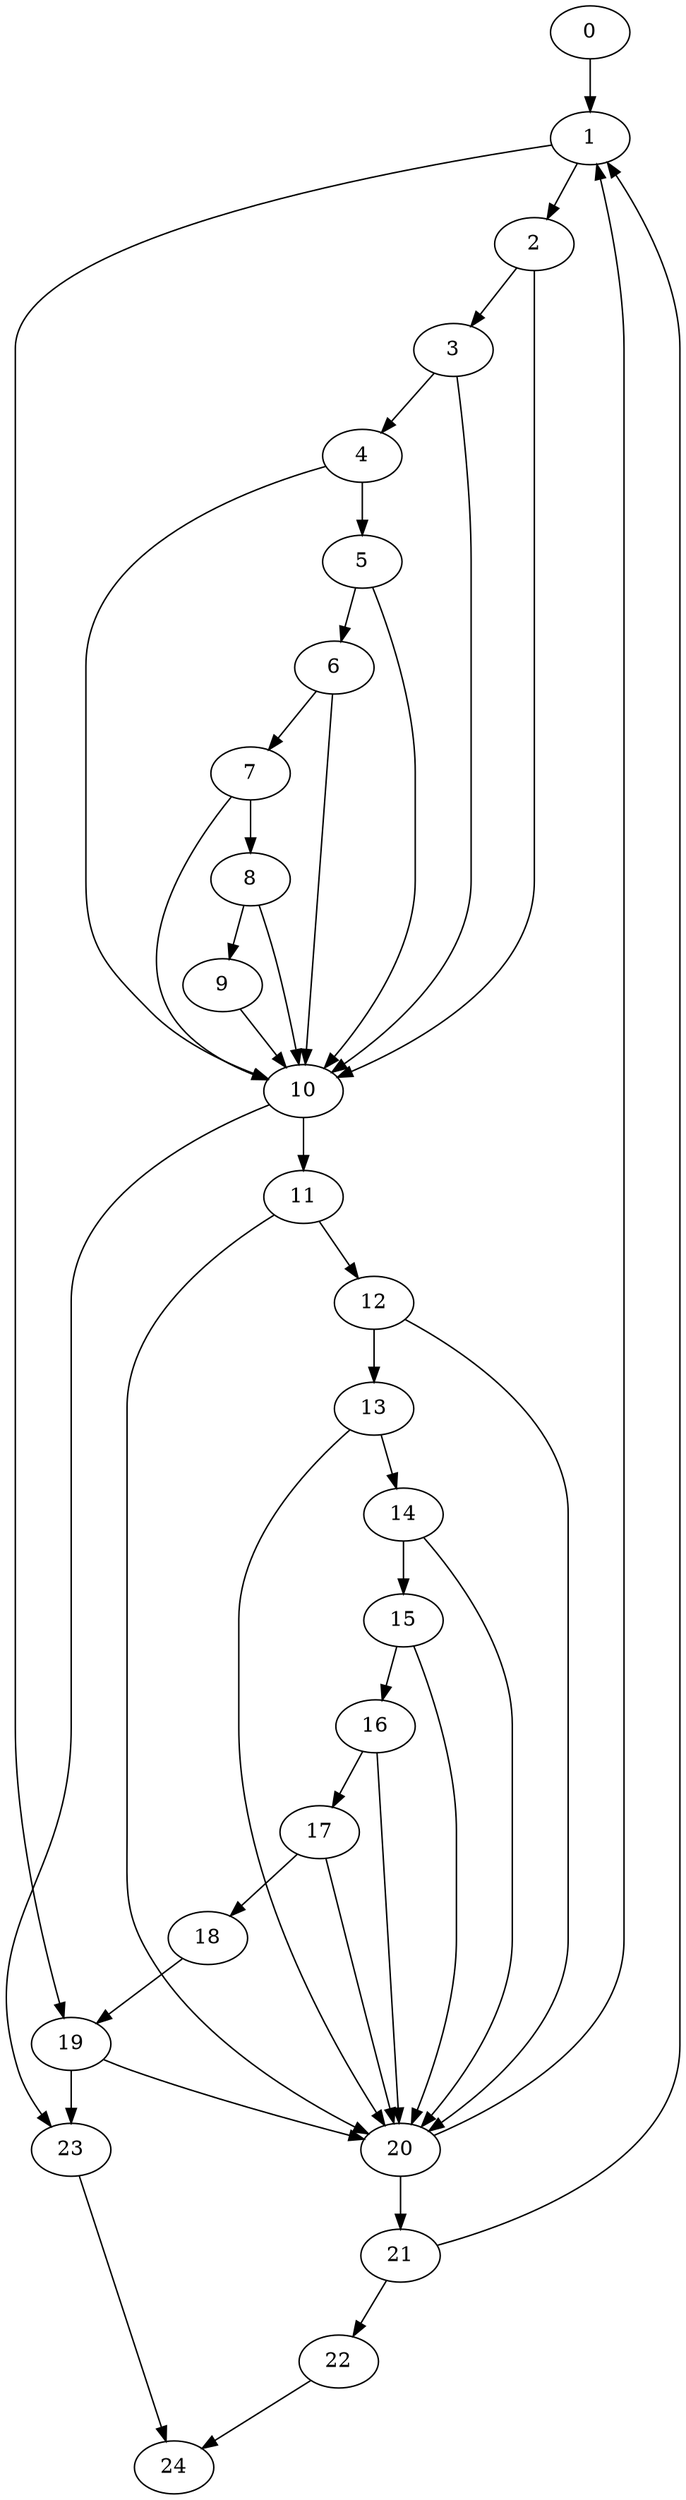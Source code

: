 digraph {
	0
	1
	2
	3
	4
	5
	6
	7
	8
	9
	10
	11
	12
	13
	14
	15
	16
	17
	18
	19
	20
	21
	22
	23
	24
	15 -> 16
	10 -> 23
	19 -> 23
	23 -> 24
	22 -> 24
	6 -> 7
	10 -> 11
	21 -> 22
	8 -> 9
	13 -> 20
	14 -> 20
	15 -> 20
	16 -> 20
	17 -> 20
	19 -> 20
	11 -> 20
	12 -> 20
	4 -> 5
	5 -> 6
	13 -> 14
	17 -> 18
	20 -> 21
	1 -> 2
	3 -> 4
	7 -> 8
	9 -> 10
	2 -> 10
	3 -> 10
	4 -> 10
	5 -> 10
	6 -> 10
	7 -> 10
	8 -> 10
	11 -> 12
	12 -> 13
	14 -> 15
	0 -> 1
	20 -> 1
	21 -> 1
	2 -> 3
	16 -> 17
	1 -> 19
	18 -> 19
}
